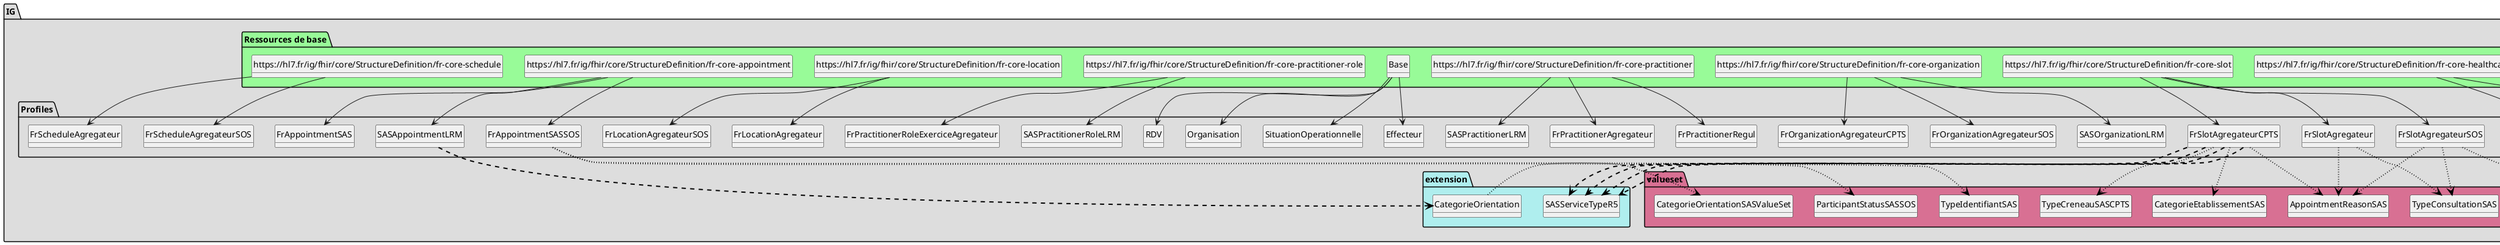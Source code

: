 @startuml
set namespaceSeparator ?
hide circle
hide class fields

package IG #DDDDDD{

     package Profiles #DDDDDD{

        class SASAppointmentLRM{

             Appointment => [None..None]
             Appointment.meta.profile:sas-appointment-ds => [0..1]
             Appointment.extension:categorieOrientation => <&plus>[0..1]
             Appointment.identifier => [1..1]
             Appointment.identifier.system => [None..None]
             Appointment.identifier.value => [1..None]
             Appointment.specialty => [None..None]
             Appointment.start => [1..None]
             Appointment.created => [None..None]
             Appointment.participant.actor => [None..None]
             Appointment.participant.status => [None..None]
        } 

        class FrAppointmentSAS{

             Appointment => [None..None]
             Appointment.meta.profile:sas-appointment => [0..1]
             Appointment.extension => [1..None]
             Appointment.extension:appointmentOperator => <&plus>[1..None]
             Appointment.extension:appointmentOperator.value[x] => <&plus>[1..None]
             Appointment.extension:appointmentOperator.value[x]:valueReference => <&plus>[1..None]
             Appointment.extension:appointmentOperator.value[x]:valueReference.identifier => <&plus>[1..None]
             Appointment.extension:appointmentOperator.value[x]:valueReference.identifier.type => <&plus>[1..None]
             Appointment.extension:appointmentOperator.value[x]:valueReference.identifier.type.coding => <&plus>[1..1]
             Appointment.extension:appointmentOperator.value[x]:valueReference.identifier.type.coding.system => <&plus>[None..None]
             Appointment.extension:appointmentOperator.value[x]:valueReference.identifier.type.coding.code => <&plus>[1..None]
             Appointment.extension:appointmentOperator.value[x]:valueReference.identifier.system => <&plus>[1..None]
             Appointment.extension:appointmentOperator.value[x]:valueReference.identifier.value => <&plus>[1..None]
             Appointment.identifier => [1..1]
             Appointment.identifier.system => [1..None]
             Appointment.identifier.value => [1..None]
             Appointment.start => [1..None]
             Appointment.end => [1..None]
             Appointment.participant.actor.identifier.type => [1..None]
             Appointment.participant.actor.identifier.type.coding => [1..1]
             Appointment.participant.actor.identifier.system => [1..None]
             Appointment.participant.actor.identifier.value => [1..None]
             Appointment.participant.status => [None..None]
        } 

        class BundleAgregateur{

             Bundle.type => [None..None]
             Bundle.entry => [None..None]
             Bundle.entry:FrSlotAgregateur => [0..*]
             Bundle.entry:FrSlotAgregateur.resource => [None..None]
             Bundle.entry:FrScheduleAgregateur => [0..*]
             Bundle.entry:FrScheduleAgregateur.resource => [None..None]
             Bundle.entry:FrPractitionerAgregateur => [0..*]
             Bundle.entry:FrPractitionerAgregateur.resource => [None..None]
             Bundle.entry:FrPractitionerRoleExerciceAgregateur => [0..*]
             Bundle.entry:FrPractitionerRoleExerciceAgregateur.resource => [None..None]
        } 

        class SASBundleAppointmentLRM{

             Bundle.meta.profile => [None..None]
             Bundle.type => [None..None]
             Bundle.entry => [1..None]
             Bundle.entry:appointmententry => [1..1]
             Bundle.entry:appointmententry.fullUrl => [1..None]
             Bundle.entry:appointmententry.resource => [None..None]
             Bundle.entry:practitionerentry => [0..1]
             Bundle.entry:practitionerentry.fullUrl => [1..None]
             Bundle.entry:practitionerentry.resource => [None..None]
             Bundle.entry:organizationentry => [0..1]
             Bundle.entry:organizationentry.fullUrl => [1..None]
             Bundle.entry:organizationentry.resource => [None..None]
             Bundle.entry:practitionerRoleentry => [0..1]
             Bundle.entry:practitionerRoleentry.fullUrl => [1..None]
             Bundle.entry:practitionerRoleentry.resource => [None..None]
             Bundle.entry:healthcareserviceentry => [0..1]
             Bundle.entry:healthcareserviceentry.fullUrl => [1..None]
             Bundle.entry:healthcareserviceentry.resource => [None..None]
        } 

        class BundleAgregateurCPTS{

             Bundle.type => [None..None]
             Bundle.total => [1..None]
             Bundle.link => [1..1]
             Bundle.entry => [4..None]
             Bundle.entry:slotAgregateurCPTS => [1..*]
             Bundle.entry:slotAgregateurCPTS.fullUrl => [1..None]
             Bundle.entry:slotAgregateurCPTS.resource => [None..None]
             Bundle.entry:scheduleAgregateurCPTS => [1..*]
             Bundle.entry:scheduleAgregateurCPTS.fullUrl => [1..None]
             Bundle.entry:scheduleAgregateurCPTS.resource => [None..None]
             Bundle.entry:practitionerAgregateur => [1..*]
             Bundle.entry:practitionerAgregateur.fullUrl => [1..None]
             Bundle.entry:practitionerAgregateur.resource => [None..None]
             Bundle.entry:practitionerRole => [1..*]
             Bundle.entry:practitionerRole.fullUrl => [1..None]
             Bundle.entry:practitionerRole.resource => [None..None]
             Bundle.entry:healthcareserviceCPTS => [0..*]
             Bundle.entry:healthcareserviceCPTS.fullUrl => [1..None]
             Bundle.entry:healthcareserviceCPTS.resource => [None..None]
             Bundle.entry:organizationAgregateurCPTS => [0..*]
             Bundle.entry:organizationAgregateurCPTS.fullUrl => [1..None]
             Bundle.entry:organizationAgregateurCPTS.resource => [None..None]
        } 

        class FrHealthcareServiceAgregateurCPTS{

             HealthcareService.id => [1..None]
             HealthcareService.meta.profile:sas-cpts-healthcareservice-aggregator => [0..1]
             HealthcareService.providedBy => [1..None]
        } 

        class FrOrganizationAgregateurCPTS{

             Organization.meta.profile:sas-cpts-organization-aggregator => [0..1]
             Organization.identifier => [1..None]
             Organization.identifier:idNatSt => [1..None]
             Organization.name => [None..None]
             Organization.telecom => [None..None]
        } 

        class FrSlotAgregateurCPTS{

             Slot.meta.profile:sas-cpts-slot-aggregator => [0..1]
             Slot.meta.security => [None..None]
             Slot.serviceType => [None..None]
             Slot.serviceType.extension:sas-servicetype-r5 => <&plus>[0..1]
             Slot.serviceType:TypeConsultation => [0..*]
             Slot.serviceType:TypeConsultation.extension:sas-servicetype-r5 => <&plus>[0..0]
             Slot.serviceType:TypeConsultation.coding => [None..None]
             Slot.serviceType:TypeConsultation.coding.system => [None..None]
             Slot.serviceType:referencecpts => [0..*]
             Slot.serviceType:referencecpts.extension => [1..None]
             Slot.serviceType:referencecpts.extension:sas-servicetype-r5 => <&plus>[1..1]
             Slot.serviceType:referencecpts.extension:sas-servicetype-r5.value[x] => <&plus>[None..None]
             Slot.serviceType:referencecpts.coding => [None..None]
             Slot.serviceType:motifConsultation => [0..*]
             Slot.serviceType:motifConsultation.extension:sas-servicetype-r5 => <&plus>[0..1]
             Slot.serviceType:motifConsultation.coding => [None..0]
             Slot.serviceType:motifConsultation.text => [1..None]
             Slot.appointmentType.coding => [None..None]
             Slot.schedule => [None..None]
             Slot.status => [None..None]
        } 

        class Effecteur{

             sas-effecteur-logical => [None..None]
             sas-effecteur-logical.identifiant => [1..1]
             sas-effecteur-logical.nom => [1..1]
             sas-effecteur-logical.prenom => [1..1]
        } 

        class SASHealthcareServiceLRM{

             HealthcareService.meta.profile:sas-healthcareservice => [0..1]
             HealthcareService.providedBy => [1..None]
        } 

        class FrLocationAgregateur{

             Location.meta.profile:sas-location-aggregator => [0..1]
             Location.address => [1..None]
             Location.address.line => [1..1]
             Location.address.city => [1..None]
             Location.address.postalCode => [1..None]
        } 

        class Organisation{

             sas-organisation-logical => [None..None]
             sas-organisation-logical.identifiant => [1..1]
             sas-organisation-logical.nom => [1..1]
        } 

        class SASOrganizationLRM{

             Organization.meta.profile:sas-organization-lrm => [0..1]
             Organization.name => [1..None]
        } 

        class FrPractitionerRegul{

             Practitioner => [None..None]
             Practitioner.meta.source => [None..None]
             Practitioner.meta.profile:sas-practitioner-aggregator-regul => [0..1]
             Practitioner.identifier:IdentifiantInterne => [0..1]
             Practitioner.identifier:IdentifiantInterne.type => [None..None]
             Practitioner.identifier:IdentifiantInterne.system => [None..None]
             Practitioner.active => [1..None]
             Practitioner.name.family => [1..None]
             Practitioner.name.given => [1..1]
             Practitioner.telecom.system => [None..None]
        } 

        class FrPractitionerAgregateur{

             Practitioner.meta.profile:sas-practitioner-aggregator => [0..1]
             Practitioner.identifier => [1..None]
             Practitioner.identifier.type.coding => [None..1]
             Practitioner.identifier:idNatPs => [1..None]
        } 

        class SASPractitionerLRM{

             Practitioner.meta.profile:sas-practitioner-aggregator => [0..1]
             Practitioner.extension:specialty => <&plus>[None..None]
             Practitioner.identifier => [1..None]
             Practitioner.identifier.type.coding => [None..1]
             Practitioner.identifier:idNatPs => [1..None]
        } 

        class FrPractitionerRoleExerciceAgregateur{

             PractitionerRole.meta.profile:sas-practitioner-role-exercice-aggregator => [0..1]
             PractitionerRole.contained => [1..None]
             PractitionerRole.practitioner => [None..None]
             PractitionerRole.organization.identifier => [None..None]
             PractitionerRole.organization.identifier.type => [None..None]
             PractitionerRole.organization.identifier.system => [None..None]
             PractitionerRole.location => [1..1]
        } 

        class SASPractitionerRoleLRM{

             PractitionerRole.meta.profile:sas-practitioner-role-lrm => [0..1]
             PractitionerRole.practitioner => [None..None]
             PractitionerRole.organization => [1..None]
        } 

        class RDV{

             sas-rdv-logical => [None..None]
             sas-rdv-logical.identifiant => [1..1]
             sas-rdv-logical.cleechange => [0..1]
             sas-rdv-logical.typerdv => [0..1]
             sas-rdv-logical.sourcerdv => [0..1]
             sas-rdv-logical.debut => [1..1]
             sas-rdv-logical.fin => [1..1]
             sas-rdv-logical.creation => [0..1]
             sas-rdv-logical.specialite => [1..1]
             sas-rdv-logical.participant => [1..1]
             sas-rdv-logical.participant.status => [1..1]
        } 

        class FrScheduleAgregateur{

             Schedule.meta.profile:sas-schedule-aggregator => [0..1]
             Schedule.actor => [None..None]
        } 

        class SituationOperationnelle{

             sas-situationoperationnelle-logical => [None..None]
             sas-situationoperationnelle-logical.identifiant => [1..1]
             sas-situationoperationnelle-logical.effecteur => [1..1]
             sas-situationoperationnelle-logical.organisation => [0..1]
        } 

        class FrSlotAgregateur{

             Slot.meta.profile:sas-slot-aggregator => [0..1]
             Slot.meta.security => [None..None]
             Slot.serviceType => [None..None]
             Slot.serviceType:TypeConsultation => [0..3]
             Slot.serviceType:TypeConsultation.coding => [1..1]
             Slot.serviceType:motifConsultation => [0..*]
             Slot.serviceType:motifConsultation.coding => [None..0]
             Slot.serviceType:motifConsultation.text => [1..None]
             Slot.specialty => [None..None]
             Slot.appointmentType => [None..None]
             Slot.appointmentType.coding => [None..None]
             Slot.schedule => [None..None]
             Slot.status => [None..None]
             Slot.start => [None..None]
             Slot.end => [None..None]
             Slot.comment => [None..None]
        } 

        class FrAppointmentSASSOS{

             Appointment => [None..None]
             Appointment.meta.profile:sas-sos-appointment => [0..1]
             Appointment.extension => [1..1]
             Appointment.extension:appointmentOperator => <&plus>[1..None]
             Appointment.extension:appointmentOperator.value[x] => <&plus>[None..None]
             Appointment.extension:appointmentOperator.value[x]:valueReference => <&plus>[None..None]
             Appointment.extension:appointmentOperator.value[x]:valueReference.identifier.type => <&plus>[1..None]
             Appointment.extension:appointmentOperator.value[x]:valueReference.identifier.type.coding => <&plus>[1..1]
             Appointment.extension:appointmentOperator.value[x]:valueReference.identifier.type.coding.code => <&plus>[1..None]
             Appointment.extension:appointmentOperator.value[x]:valueReference.identifier.system => <&plus>[1..None]
             Appointment.extension:appointmentOperator.value[x]:valueReference.identifier.value => <&plus>[1..None]
             Appointment.identifier => [1..1]
             Appointment.identifier.system => [1..None]
             Appointment.identifier.value => [1..None]
             Appointment.start => [1..None]
             Appointment.end => [1..None]
             Appointment.participant.status => [None..None]
        } 

        class BundleAgregateurSOS{

             Bundle.type => [None..None]
             Bundle.total => [1..None]
             Bundle.link => [1..1]
             Bundle.entry => [4..None]
             Bundle.entry:slotAgregateurSOS => [1..*]
             Bundle.entry:slotAgregateurSOS.fullUrl => [1..None]
             Bundle.entry:slotAgregateurSOS.resource => [None..None]
             Bundle.entry:scheduleAgregateurSOS => [1..*]
             Bundle.entry:scheduleAgregateurSOS.fullUrl => [1..None]
             Bundle.entry:scheduleAgregateurSOS.resource => [None..None]
             Bundle.entry:locationAgregateurSOS => [1..*]
             Bundle.entry:locationAgregateurSOS.fullUrl => [1..None]
             Bundle.entry:locationAgregateurSOS.resource => [None..None]
             Bundle.entry:organizationAgregateurSOS => [1..*]
             Bundle.entry:organizationAgregateurSOS.fullUrl => [1..None]
             Bundle.entry:organizationAgregateurSOS.resource => [None..None]
        } 

        class FrLocationAgregateurSOS{

             Location.meta.profile:sas-sos-location-aggregator => [0..1]
             Location.identifier.type => [None..None]
             Location.name => [1..None]
             Location.address => [1..None]
             Location.address.line => [1..1]
             Location.address.city => [1..None]
             Location.address.postalCode => [1..None]
             Location.managingOrganization => [1..None]
             Location.managingOrganization.reference => [1..None]
        } 

        class FrOrganizationAgregateurSOS{

             Organization.meta.profile:sas-sos-organization-aggregator => [0..1]
             Organization.identifier => [1..None]
             Organization.identifier:idNatSt => [1..None]
        } 

        class FrScheduleAgregateurSOS{

             Schedule.meta.profile:sas-sos-schedule-aggregator => [0..1]
             Schedule.actor => [None..None]
             Schedule.actor.reference => [1..None]
        } 

        class FrSlotAgregateurSOS{

             Slot.meta.profile:sas-sos-slot-aggregator => [0..1]
             Slot.meta.security => [None..None]
             Slot.serviceType.coding => [None..None]
             Slot.appointmentType.coding => [None..None]
             Slot.schedule => [None..None]
             Slot.status => [None..None]
         }

     }
     package extension #paleturquoise {

     SASAppointmentLRM -[#black,dashed,thickness=2]-> CategorieOrientation
     FrSlotAgregateurCPTS -[#black,dashed,thickness=2]-> SASServiceTypeR5
     FrSlotAgregateurCPTS -[#black,dashed,thickness=2]-> SASServiceTypeR5
     FrSlotAgregateurCPTS -[#black,dashed,thickness=2]-> SASServiceTypeR5
     FrSlotAgregateurCPTS -[#black,dashed,thickness=2]-> SASServiceTypeR5

        class CategorieOrientation{

          Extension.extension => [None..0]
          Extension.url => [None..None]
          Extension.value[x] => [None..None]
        } 
        class SASServiceTypeR5{

          Extension.extension => [None..0]
          Extension.url => [None..None]
          Extension.value[x] => [None..None]
         }
     }
     package valueset #PaleVioletRed{

        class CategorieOrientationSASValueSet  

     CategorieOrientation -[#black,dotted,thickness=2]-> CategorieOrientationSASValueSet

        class TypeCreneauSASCPTS  

     FrSlotAgregateurCPTS -[#black,dotted,thickness=2]-> TypeCreneauSASCPTS

        class CategorieEtablissementSAS  

     FrSlotAgregateurCPTS -[#black,dotted,thickness=2]-> CategorieEtablissementSAS

        class AppointmentReasonSAS  

     FrSlotAgregateurCPTS -[#black,dotted,thickness=2]-> AppointmentReasonSAS

        class TypeConsultationSAS  

     FrSlotAgregateur -[#black,dotted,thickness=2]-> TypeConsultationSAS

        class AppointmentReasonSAS  

     FrSlotAgregateur -[#black,dotted,thickness=2]-> AppointmentReasonSAS

        class TypeIdentifiantSAS  

     FrAppointmentSASSOS -[#black,dotted,thickness=2]-> TypeIdentifiantSAS

        class ParticipantStatusSASSOS  

     FrAppointmentSASSOS -[#black,dotted,thickness=2]-> ParticipantStatusSASSOS

        class TypeCreneauSASSOS  

     FrSlotAgregateurSOS -[#black,dotted,thickness=2]-> TypeCreneauSASSOS

        class TypeConsultationSAS  

     FrSlotAgregateurSOS -[#black,dotted,thickness=2]-> TypeConsultationSAS

        class AppointmentReasonSAS  

     FrSlotAgregateurSOS -[#black,dotted,thickness=2]-> AppointmentReasonSAS
       }

package "Ressources de base" #palegreen {

 class "https://hl7.fr/ig/fhir/core/StructureDefinition/fr-core-appointment" as  class5b3e4ec90388039f3b23e1c44137e12e 

    class5b3e4ec90388039f3b23e1c44137e12e --> SASAppointmentLRM

 class "https://hl7.fr/ig/fhir/core/StructureDefinition/fr-core-appointment" as  class5b3e4ec90388039f3b23e1c44137e12e 

    class5b3e4ec90388039f3b23e1c44137e12e --> FrAppointmentSAS

 class "Bundle" as  class94c51f19c37f96ed231f5a0ae512b2a8 

    class94c51f19c37f96ed231f5a0ae512b2a8 --> BundleAgregateur

 class "Bundle" as  class94c51f19c37f96ed231f5a0ae512b2a8 

    class94c51f19c37f96ed231f5a0ae512b2a8 --> SASBundleAppointmentLRM

 class "Bundle" as  class94c51f19c37f96ed231f5a0ae512b2a8 

    class94c51f19c37f96ed231f5a0ae512b2a8 --> BundleAgregateurCPTS

 class "https://hl7.fr/ig/fhir/core/StructureDefinition/fr-core-healthcare-service" as  class926ccf2bb5a615fff3ac07e356f8a997 

    class926ccf2bb5a615fff3ac07e356f8a997 --> FrHealthcareServiceAgregateurCPTS

 class "https://hl7.fr/ig/fhir/core/StructureDefinition/fr-core-organization" as  class7273115ddeceb35c4c7044f07f832f67 

    class7273115ddeceb35c4c7044f07f832f67 --> FrOrganizationAgregateurCPTS

 class "https://hl7.fr/ig/fhir/core/StructureDefinition/fr-core-slot" as  classf72d01e910d5b05afa3e849c0230ac33 

    classf72d01e910d5b05afa3e849c0230ac33 --> FrSlotAgregateurCPTS

 class "Base" as  class095a1b43effec73955e31e790438de49 

    class095a1b43effec73955e31e790438de49 --> Effecteur

 class "https://hl7.fr/ig/fhir/core/StructureDefinition/fr-core-healthcare-service" as  class926ccf2bb5a615fff3ac07e356f8a997 

    class926ccf2bb5a615fff3ac07e356f8a997 --> SASHealthcareServiceLRM

 class "https://hl7.fr/ig/fhir/core/StructureDefinition/fr-core-location" as  class505b865d93b3b02ed3aff95e782d498a 

    class505b865d93b3b02ed3aff95e782d498a --> FrLocationAgregateur

 class "Base" as  class095a1b43effec73955e31e790438de49 

    class095a1b43effec73955e31e790438de49 --> Organisation

 class "https://hl7.fr/ig/fhir/core/StructureDefinition/fr-core-organization" as  class7273115ddeceb35c4c7044f07f832f67 

    class7273115ddeceb35c4c7044f07f832f67 --> SASOrganizationLRM

 class "https://hl7.fr/ig/fhir/core/StructureDefinition/fr-core-practitioner" as  class722d091912544e694771fe1d2c6739cb 

    class722d091912544e694771fe1d2c6739cb --> FrPractitionerRegul

 class "https://hl7.fr/ig/fhir/core/StructureDefinition/fr-core-practitioner" as  class722d091912544e694771fe1d2c6739cb 

    class722d091912544e694771fe1d2c6739cb --> FrPractitionerAgregateur

 class "https://hl7.fr/ig/fhir/core/StructureDefinition/fr-core-practitioner" as  class722d091912544e694771fe1d2c6739cb 

    class722d091912544e694771fe1d2c6739cb --> SASPractitionerLRM

 class "https://hl7.fr/ig/fhir/core/StructureDefinition/fr-core-practitioner-role" as  class32e744761be9cc693fcaf56d8ca68b99 

    class32e744761be9cc693fcaf56d8ca68b99 --> FrPractitionerRoleExerciceAgregateur

 class "https://hl7.fr/ig/fhir/core/StructureDefinition/fr-core-practitioner-role" as  class32e744761be9cc693fcaf56d8ca68b99 

    class32e744761be9cc693fcaf56d8ca68b99 --> SASPractitionerRoleLRM

 class "Base" as  class095a1b43effec73955e31e790438de49 

    class095a1b43effec73955e31e790438de49 --> RDV

 class "https://hl7.fr/ig/fhir/core/StructureDefinition/fr-core-schedule" as  class7c912eb91080e8d9a809e267903ad8a9 

    class7c912eb91080e8d9a809e267903ad8a9 --> FrScheduleAgregateur

 class "Base" as  class095a1b43effec73955e31e790438de49 

    class095a1b43effec73955e31e790438de49 --> SituationOperationnelle

 class "https://hl7.fr/ig/fhir/core/StructureDefinition/fr-core-slot" as  classf72d01e910d5b05afa3e849c0230ac33 

    classf72d01e910d5b05afa3e849c0230ac33 --> FrSlotAgregateur

 class "https://hl7.fr/ig/fhir/core/StructureDefinition/fr-core-appointment" as  class5b3e4ec90388039f3b23e1c44137e12e 

    class5b3e4ec90388039f3b23e1c44137e12e --> FrAppointmentSASSOS

 class "Bundle" as  class94c51f19c37f96ed231f5a0ae512b2a8 

    class94c51f19c37f96ed231f5a0ae512b2a8 --> BundleAgregateurSOS

 class "https://hl7.fr/ig/fhir/core/StructureDefinition/fr-core-location" as  class505b865d93b3b02ed3aff95e782d498a 

    class505b865d93b3b02ed3aff95e782d498a --> FrLocationAgregateurSOS

 class "https://hl7.fr/ig/fhir/core/StructureDefinition/fr-core-organization" as  class7273115ddeceb35c4c7044f07f832f67 

    class7273115ddeceb35c4c7044f07f832f67 --> FrOrganizationAgregateurSOS

 class "https://hl7.fr/ig/fhir/core/StructureDefinition/fr-core-schedule" as  class7c912eb91080e8d9a809e267903ad8a9 

    class7c912eb91080e8d9a809e267903ad8a9 --> FrScheduleAgregateurSOS

 class "https://hl7.fr/ig/fhir/core/StructureDefinition/fr-core-slot" as  classf72d01e910d5b05afa3e849c0230ac33 

    classf72d01e910d5b05afa3e849c0230ac33 --> FrSlotAgregateurSOS
}
@enduml